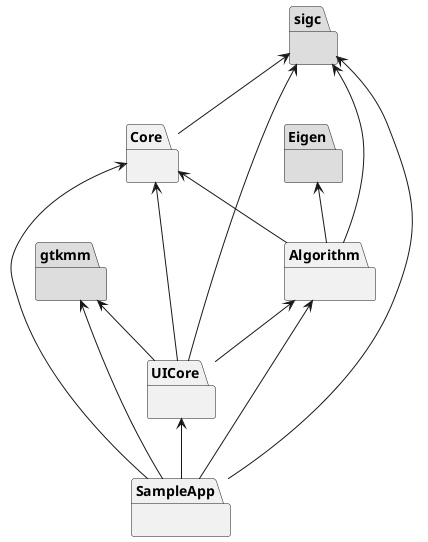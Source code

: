 @startuml

package Eigen #DDDDDD {
}

package sigc #DDDDDD {
}

package gtkmm #DDDDDD {
}

package Core {
}
sigc <-- Core

package Algorithm {
}
Core <-- Algorithm
Eigen <-- Algorithm
sigc <-- Algorithm

package UICore {
}
gtkmm <-- UICore
sigc <-- UICore
Core <-- UICore
Algorithm <-- UICore

package SampleApp {
}
gtkmm <-- SampleApp
sigc <-- SampleApp
Core <-- SampleApp
Algorithm <-- SampleApp
UICore <-- SampleApp

@enduml